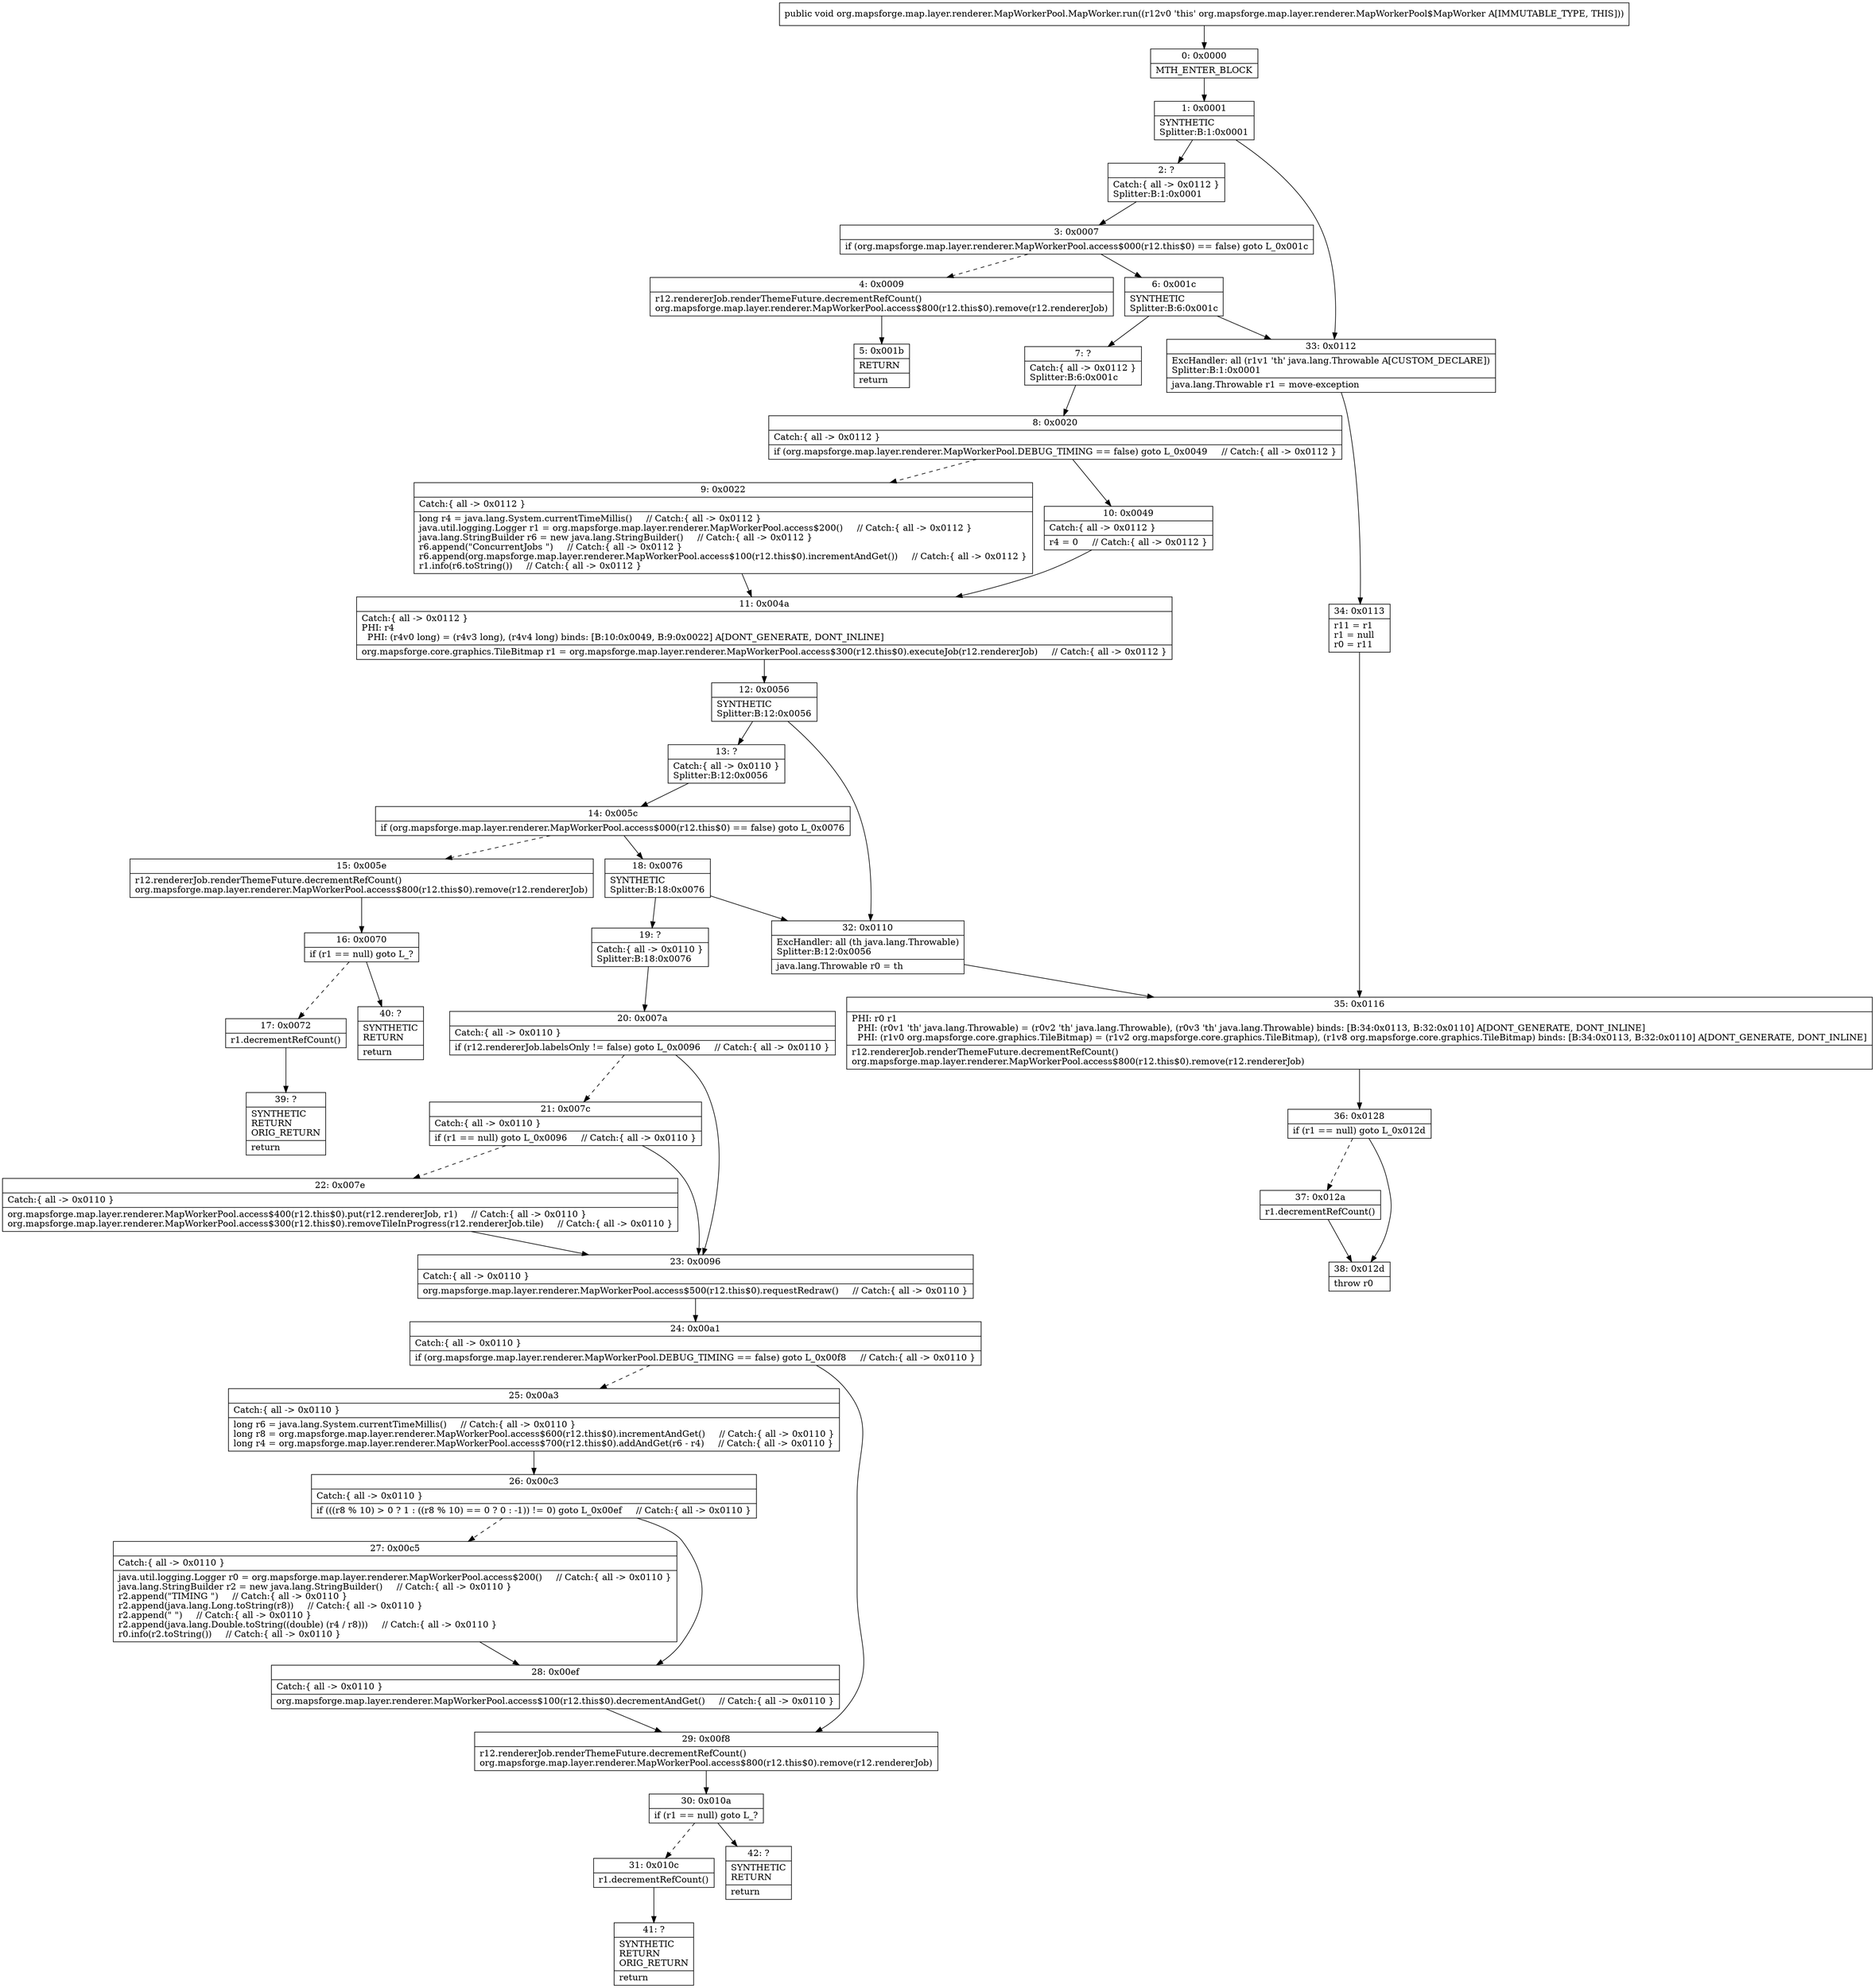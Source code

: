 digraph "CFG fororg.mapsforge.map.layer.renderer.MapWorkerPool.MapWorker.run()V" {
Node_0 [shape=record,label="{0\:\ 0x0000|MTH_ENTER_BLOCK\l}"];
Node_1 [shape=record,label="{1\:\ 0x0001|SYNTHETIC\lSplitter:B:1:0x0001\l}"];
Node_2 [shape=record,label="{2\:\ ?|Catch:\{ all \-\> 0x0112 \}\lSplitter:B:1:0x0001\l}"];
Node_3 [shape=record,label="{3\:\ 0x0007|if (org.mapsforge.map.layer.renderer.MapWorkerPool.access$000(r12.this$0) == false) goto L_0x001c\l}"];
Node_4 [shape=record,label="{4\:\ 0x0009|r12.rendererJob.renderThemeFuture.decrementRefCount()\lorg.mapsforge.map.layer.renderer.MapWorkerPool.access$800(r12.this$0).remove(r12.rendererJob)\l}"];
Node_5 [shape=record,label="{5\:\ 0x001b|RETURN\l|return\l}"];
Node_6 [shape=record,label="{6\:\ 0x001c|SYNTHETIC\lSplitter:B:6:0x001c\l}"];
Node_7 [shape=record,label="{7\:\ ?|Catch:\{ all \-\> 0x0112 \}\lSplitter:B:6:0x001c\l}"];
Node_8 [shape=record,label="{8\:\ 0x0020|Catch:\{ all \-\> 0x0112 \}\l|if (org.mapsforge.map.layer.renderer.MapWorkerPool.DEBUG_TIMING == false) goto L_0x0049     \/\/ Catch:\{ all \-\> 0x0112 \}\l}"];
Node_9 [shape=record,label="{9\:\ 0x0022|Catch:\{ all \-\> 0x0112 \}\l|long r4 = java.lang.System.currentTimeMillis()     \/\/ Catch:\{ all \-\> 0x0112 \}\ljava.util.logging.Logger r1 = org.mapsforge.map.layer.renderer.MapWorkerPool.access$200()     \/\/ Catch:\{ all \-\> 0x0112 \}\ljava.lang.StringBuilder r6 = new java.lang.StringBuilder()     \/\/ Catch:\{ all \-\> 0x0112 \}\lr6.append(\"ConcurrentJobs \")     \/\/ Catch:\{ all \-\> 0x0112 \}\lr6.append(org.mapsforge.map.layer.renderer.MapWorkerPool.access$100(r12.this$0).incrementAndGet())     \/\/ Catch:\{ all \-\> 0x0112 \}\lr1.info(r6.toString())     \/\/ Catch:\{ all \-\> 0x0112 \}\l}"];
Node_10 [shape=record,label="{10\:\ 0x0049|Catch:\{ all \-\> 0x0112 \}\l|r4 = 0     \/\/ Catch:\{ all \-\> 0x0112 \}\l}"];
Node_11 [shape=record,label="{11\:\ 0x004a|Catch:\{ all \-\> 0x0112 \}\lPHI: r4 \l  PHI: (r4v0 long) = (r4v3 long), (r4v4 long) binds: [B:10:0x0049, B:9:0x0022] A[DONT_GENERATE, DONT_INLINE]\l|org.mapsforge.core.graphics.TileBitmap r1 = org.mapsforge.map.layer.renderer.MapWorkerPool.access$300(r12.this$0).executeJob(r12.rendererJob)     \/\/ Catch:\{ all \-\> 0x0112 \}\l}"];
Node_12 [shape=record,label="{12\:\ 0x0056|SYNTHETIC\lSplitter:B:12:0x0056\l}"];
Node_13 [shape=record,label="{13\:\ ?|Catch:\{ all \-\> 0x0110 \}\lSplitter:B:12:0x0056\l}"];
Node_14 [shape=record,label="{14\:\ 0x005c|if (org.mapsforge.map.layer.renderer.MapWorkerPool.access$000(r12.this$0) == false) goto L_0x0076\l}"];
Node_15 [shape=record,label="{15\:\ 0x005e|r12.rendererJob.renderThemeFuture.decrementRefCount()\lorg.mapsforge.map.layer.renderer.MapWorkerPool.access$800(r12.this$0).remove(r12.rendererJob)\l}"];
Node_16 [shape=record,label="{16\:\ 0x0070|if (r1 == null) goto L_?\l}"];
Node_17 [shape=record,label="{17\:\ 0x0072|r1.decrementRefCount()\l}"];
Node_18 [shape=record,label="{18\:\ 0x0076|SYNTHETIC\lSplitter:B:18:0x0076\l}"];
Node_19 [shape=record,label="{19\:\ ?|Catch:\{ all \-\> 0x0110 \}\lSplitter:B:18:0x0076\l}"];
Node_20 [shape=record,label="{20\:\ 0x007a|Catch:\{ all \-\> 0x0110 \}\l|if (r12.rendererJob.labelsOnly != false) goto L_0x0096     \/\/ Catch:\{ all \-\> 0x0110 \}\l}"];
Node_21 [shape=record,label="{21\:\ 0x007c|Catch:\{ all \-\> 0x0110 \}\l|if (r1 == null) goto L_0x0096     \/\/ Catch:\{ all \-\> 0x0110 \}\l}"];
Node_22 [shape=record,label="{22\:\ 0x007e|Catch:\{ all \-\> 0x0110 \}\l|org.mapsforge.map.layer.renderer.MapWorkerPool.access$400(r12.this$0).put(r12.rendererJob, r1)     \/\/ Catch:\{ all \-\> 0x0110 \}\lorg.mapsforge.map.layer.renderer.MapWorkerPool.access$300(r12.this$0).removeTileInProgress(r12.rendererJob.tile)     \/\/ Catch:\{ all \-\> 0x0110 \}\l}"];
Node_23 [shape=record,label="{23\:\ 0x0096|Catch:\{ all \-\> 0x0110 \}\l|org.mapsforge.map.layer.renderer.MapWorkerPool.access$500(r12.this$0).requestRedraw()     \/\/ Catch:\{ all \-\> 0x0110 \}\l}"];
Node_24 [shape=record,label="{24\:\ 0x00a1|Catch:\{ all \-\> 0x0110 \}\l|if (org.mapsforge.map.layer.renderer.MapWorkerPool.DEBUG_TIMING == false) goto L_0x00f8     \/\/ Catch:\{ all \-\> 0x0110 \}\l}"];
Node_25 [shape=record,label="{25\:\ 0x00a3|Catch:\{ all \-\> 0x0110 \}\l|long r6 = java.lang.System.currentTimeMillis()     \/\/ Catch:\{ all \-\> 0x0110 \}\llong r8 = org.mapsforge.map.layer.renderer.MapWorkerPool.access$600(r12.this$0).incrementAndGet()     \/\/ Catch:\{ all \-\> 0x0110 \}\llong r4 = org.mapsforge.map.layer.renderer.MapWorkerPool.access$700(r12.this$0).addAndGet(r6 \- r4)     \/\/ Catch:\{ all \-\> 0x0110 \}\l}"];
Node_26 [shape=record,label="{26\:\ 0x00c3|Catch:\{ all \-\> 0x0110 \}\l|if (((r8 % 10) \> 0 ? 1 : ((r8 % 10) == 0 ? 0 : \-1)) != 0) goto L_0x00ef     \/\/ Catch:\{ all \-\> 0x0110 \}\l}"];
Node_27 [shape=record,label="{27\:\ 0x00c5|Catch:\{ all \-\> 0x0110 \}\l|java.util.logging.Logger r0 = org.mapsforge.map.layer.renderer.MapWorkerPool.access$200()     \/\/ Catch:\{ all \-\> 0x0110 \}\ljava.lang.StringBuilder r2 = new java.lang.StringBuilder()     \/\/ Catch:\{ all \-\> 0x0110 \}\lr2.append(\"TIMING \")     \/\/ Catch:\{ all \-\> 0x0110 \}\lr2.append(java.lang.Long.toString(r8))     \/\/ Catch:\{ all \-\> 0x0110 \}\lr2.append(\" \")     \/\/ Catch:\{ all \-\> 0x0110 \}\lr2.append(java.lang.Double.toString((double) (r4 \/ r8)))     \/\/ Catch:\{ all \-\> 0x0110 \}\lr0.info(r2.toString())     \/\/ Catch:\{ all \-\> 0x0110 \}\l}"];
Node_28 [shape=record,label="{28\:\ 0x00ef|Catch:\{ all \-\> 0x0110 \}\l|org.mapsforge.map.layer.renderer.MapWorkerPool.access$100(r12.this$0).decrementAndGet()     \/\/ Catch:\{ all \-\> 0x0110 \}\l}"];
Node_29 [shape=record,label="{29\:\ 0x00f8|r12.rendererJob.renderThemeFuture.decrementRefCount()\lorg.mapsforge.map.layer.renderer.MapWorkerPool.access$800(r12.this$0).remove(r12.rendererJob)\l}"];
Node_30 [shape=record,label="{30\:\ 0x010a|if (r1 == null) goto L_?\l}"];
Node_31 [shape=record,label="{31\:\ 0x010c|r1.decrementRefCount()\l}"];
Node_32 [shape=record,label="{32\:\ 0x0110|ExcHandler: all (th java.lang.Throwable)\lSplitter:B:12:0x0056\l|java.lang.Throwable r0 = th\l}"];
Node_33 [shape=record,label="{33\:\ 0x0112|ExcHandler: all (r1v1 'th' java.lang.Throwable A[CUSTOM_DECLARE])\lSplitter:B:1:0x0001\l|java.lang.Throwable r1 = move\-exception\l}"];
Node_34 [shape=record,label="{34\:\ 0x0113|r11 = r1\lr1 = null\lr0 = r11\l}"];
Node_35 [shape=record,label="{35\:\ 0x0116|PHI: r0 r1 \l  PHI: (r0v1 'th' java.lang.Throwable) = (r0v2 'th' java.lang.Throwable), (r0v3 'th' java.lang.Throwable) binds: [B:34:0x0113, B:32:0x0110] A[DONT_GENERATE, DONT_INLINE]\l  PHI: (r1v0 org.mapsforge.core.graphics.TileBitmap) = (r1v2 org.mapsforge.core.graphics.TileBitmap), (r1v8 org.mapsforge.core.graphics.TileBitmap) binds: [B:34:0x0113, B:32:0x0110] A[DONT_GENERATE, DONT_INLINE]\l|r12.rendererJob.renderThemeFuture.decrementRefCount()\lorg.mapsforge.map.layer.renderer.MapWorkerPool.access$800(r12.this$0).remove(r12.rendererJob)\l}"];
Node_36 [shape=record,label="{36\:\ 0x0128|if (r1 == null) goto L_0x012d\l}"];
Node_37 [shape=record,label="{37\:\ 0x012a|r1.decrementRefCount()\l}"];
Node_38 [shape=record,label="{38\:\ 0x012d|throw r0\l}"];
Node_39 [shape=record,label="{39\:\ ?|SYNTHETIC\lRETURN\lORIG_RETURN\l|return\l}"];
Node_40 [shape=record,label="{40\:\ ?|SYNTHETIC\lRETURN\l|return\l}"];
Node_41 [shape=record,label="{41\:\ ?|SYNTHETIC\lRETURN\lORIG_RETURN\l|return\l}"];
Node_42 [shape=record,label="{42\:\ ?|SYNTHETIC\lRETURN\l|return\l}"];
MethodNode[shape=record,label="{public void org.mapsforge.map.layer.renderer.MapWorkerPool.MapWorker.run((r12v0 'this' org.mapsforge.map.layer.renderer.MapWorkerPool$MapWorker A[IMMUTABLE_TYPE, THIS])) }"];
MethodNode -> Node_0;
Node_0 -> Node_1;
Node_1 -> Node_2;
Node_1 -> Node_33;
Node_2 -> Node_3;
Node_3 -> Node_4[style=dashed];
Node_3 -> Node_6;
Node_4 -> Node_5;
Node_6 -> Node_7;
Node_6 -> Node_33;
Node_7 -> Node_8;
Node_8 -> Node_9[style=dashed];
Node_8 -> Node_10;
Node_9 -> Node_11;
Node_10 -> Node_11;
Node_11 -> Node_12;
Node_12 -> Node_13;
Node_12 -> Node_32;
Node_13 -> Node_14;
Node_14 -> Node_15[style=dashed];
Node_14 -> Node_18;
Node_15 -> Node_16;
Node_16 -> Node_17[style=dashed];
Node_16 -> Node_40;
Node_17 -> Node_39;
Node_18 -> Node_19;
Node_18 -> Node_32;
Node_19 -> Node_20;
Node_20 -> Node_21[style=dashed];
Node_20 -> Node_23;
Node_21 -> Node_22[style=dashed];
Node_21 -> Node_23;
Node_22 -> Node_23;
Node_23 -> Node_24;
Node_24 -> Node_25[style=dashed];
Node_24 -> Node_29;
Node_25 -> Node_26;
Node_26 -> Node_27[style=dashed];
Node_26 -> Node_28;
Node_27 -> Node_28;
Node_28 -> Node_29;
Node_29 -> Node_30;
Node_30 -> Node_31[style=dashed];
Node_30 -> Node_42;
Node_31 -> Node_41;
Node_32 -> Node_35;
Node_33 -> Node_34;
Node_34 -> Node_35;
Node_35 -> Node_36;
Node_36 -> Node_37[style=dashed];
Node_36 -> Node_38;
Node_37 -> Node_38;
}

